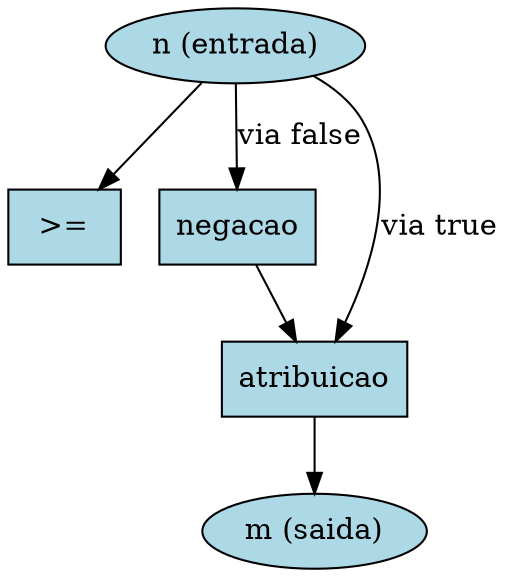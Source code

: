 digraph my_abs_DFG {
    node [shape=ellipse, fillcolor=lightblue, style=filled];
    n [label="n (entrada)"];
    m [label="m (saida)"];
    node [shape=box];
    op_ge [label=">="];
    op_neg [label="negacao"];
    op_assign [label="atribuicao"];
    n -> op_ge;
    n -> op_assign [label="via true"];
    n -> op_neg [label="via false"];
    op_neg -> op_assign;
    op_assign -> m;
}